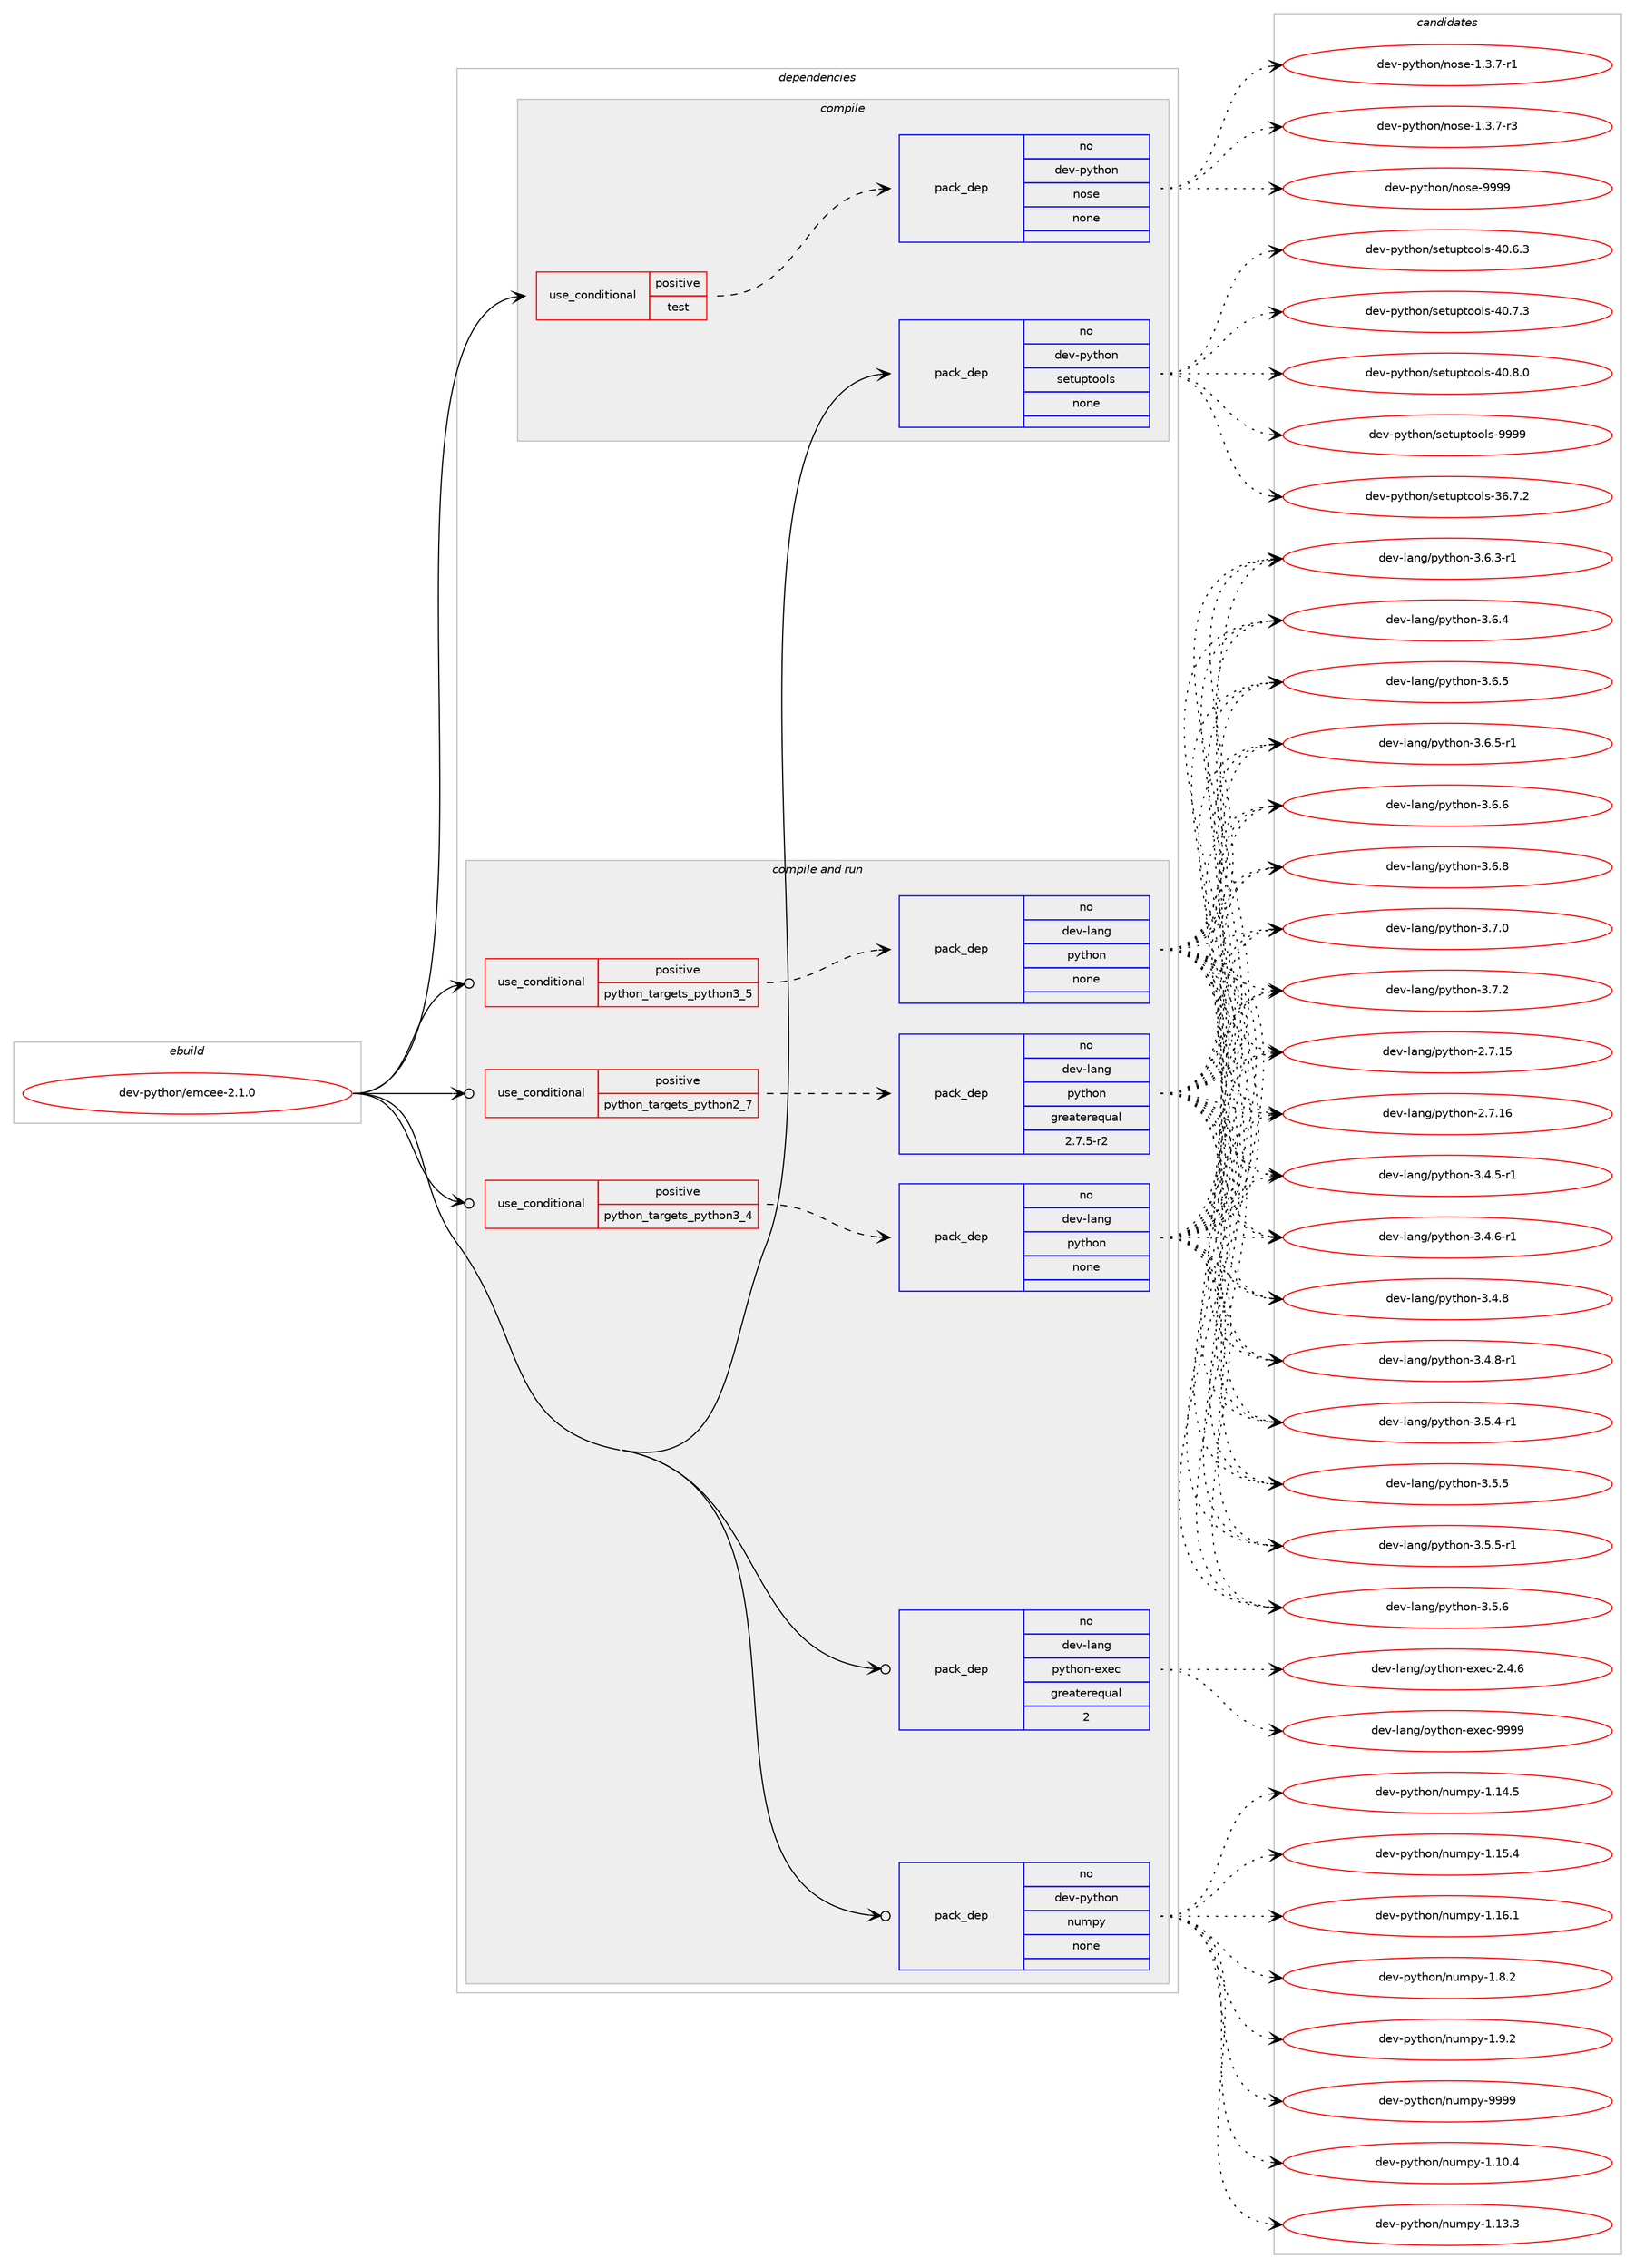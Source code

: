 digraph prolog {

# *************
# Graph options
# *************

newrank=true;
concentrate=true;
compound=true;
graph [rankdir=LR,fontname=Helvetica,fontsize=10,ranksep=1.5];#, ranksep=2.5, nodesep=0.2];
edge  [arrowhead=vee];
node  [fontname=Helvetica,fontsize=10];

# **********
# The ebuild
# **********

subgraph cluster_leftcol {
color=gray;
rank=same;
label=<<i>ebuild</i>>;
id [label="dev-python/emcee-2.1.0", color=red, width=4, href="../dev-python/emcee-2.1.0.svg"];
}

# ****************
# The dependencies
# ****************

subgraph cluster_midcol {
color=gray;
label=<<i>dependencies</i>>;
subgraph cluster_compile {
fillcolor="#eeeeee";
style=filled;
label=<<i>compile</i>>;
subgraph cond373867 {
dependency1407853 [label=<<TABLE BORDER="0" CELLBORDER="1" CELLSPACING="0" CELLPADDING="4"><TR><TD ROWSPAN="3" CELLPADDING="10">use_conditional</TD></TR><TR><TD>positive</TD></TR><TR><TD>test</TD></TR></TABLE>>, shape=none, color=red];
subgraph pack1010728 {
dependency1407854 [label=<<TABLE BORDER="0" CELLBORDER="1" CELLSPACING="0" CELLPADDING="4" WIDTH="220"><TR><TD ROWSPAN="6" CELLPADDING="30">pack_dep</TD></TR><TR><TD WIDTH="110">no</TD></TR><TR><TD>dev-python</TD></TR><TR><TD>nose</TD></TR><TR><TD>none</TD></TR><TR><TD></TD></TR></TABLE>>, shape=none, color=blue];
}
dependency1407853:e -> dependency1407854:w [weight=20,style="dashed",arrowhead="vee"];
}
id:e -> dependency1407853:w [weight=20,style="solid",arrowhead="vee"];
subgraph pack1010729 {
dependency1407855 [label=<<TABLE BORDER="0" CELLBORDER="1" CELLSPACING="0" CELLPADDING="4" WIDTH="220"><TR><TD ROWSPAN="6" CELLPADDING="30">pack_dep</TD></TR><TR><TD WIDTH="110">no</TD></TR><TR><TD>dev-python</TD></TR><TR><TD>setuptools</TD></TR><TR><TD>none</TD></TR><TR><TD></TD></TR></TABLE>>, shape=none, color=blue];
}
id:e -> dependency1407855:w [weight=20,style="solid",arrowhead="vee"];
}
subgraph cluster_compileandrun {
fillcolor="#eeeeee";
style=filled;
label=<<i>compile and run</i>>;
subgraph cond373868 {
dependency1407856 [label=<<TABLE BORDER="0" CELLBORDER="1" CELLSPACING="0" CELLPADDING="4"><TR><TD ROWSPAN="3" CELLPADDING="10">use_conditional</TD></TR><TR><TD>positive</TD></TR><TR><TD>python_targets_python2_7</TD></TR></TABLE>>, shape=none, color=red];
subgraph pack1010730 {
dependency1407857 [label=<<TABLE BORDER="0" CELLBORDER="1" CELLSPACING="0" CELLPADDING="4" WIDTH="220"><TR><TD ROWSPAN="6" CELLPADDING="30">pack_dep</TD></TR><TR><TD WIDTH="110">no</TD></TR><TR><TD>dev-lang</TD></TR><TR><TD>python</TD></TR><TR><TD>greaterequal</TD></TR><TR><TD>2.7.5-r2</TD></TR></TABLE>>, shape=none, color=blue];
}
dependency1407856:e -> dependency1407857:w [weight=20,style="dashed",arrowhead="vee"];
}
id:e -> dependency1407856:w [weight=20,style="solid",arrowhead="odotvee"];
subgraph cond373869 {
dependency1407858 [label=<<TABLE BORDER="0" CELLBORDER="1" CELLSPACING="0" CELLPADDING="4"><TR><TD ROWSPAN="3" CELLPADDING="10">use_conditional</TD></TR><TR><TD>positive</TD></TR><TR><TD>python_targets_python3_4</TD></TR></TABLE>>, shape=none, color=red];
subgraph pack1010731 {
dependency1407859 [label=<<TABLE BORDER="0" CELLBORDER="1" CELLSPACING="0" CELLPADDING="4" WIDTH="220"><TR><TD ROWSPAN="6" CELLPADDING="30">pack_dep</TD></TR><TR><TD WIDTH="110">no</TD></TR><TR><TD>dev-lang</TD></TR><TR><TD>python</TD></TR><TR><TD>none</TD></TR><TR><TD></TD></TR></TABLE>>, shape=none, color=blue];
}
dependency1407858:e -> dependency1407859:w [weight=20,style="dashed",arrowhead="vee"];
}
id:e -> dependency1407858:w [weight=20,style="solid",arrowhead="odotvee"];
subgraph cond373870 {
dependency1407860 [label=<<TABLE BORDER="0" CELLBORDER="1" CELLSPACING="0" CELLPADDING="4"><TR><TD ROWSPAN="3" CELLPADDING="10">use_conditional</TD></TR><TR><TD>positive</TD></TR><TR><TD>python_targets_python3_5</TD></TR></TABLE>>, shape=none, color=red];
subgraph pack1010732 {
dependency1407861 [label=<<TABLE BORDER="0" CELLBORDER="1" CELLSPACING="0" CELLPADDING="4" WIDTH="220"><TR><TD ROWSPAN="6" CELLPADDING="30">pack_dep</TD></TR><TR><TD WIDTH="110">no</TD></TR><TR><TD>dev-lang</TD></TR><TR><TD>python</TD></TR><TR><TD>none</TD></TR><TR><TD></TD></TR></TABLE>>, shape=none, color=blue];
}
dependency1407860:e -> dependency1407861:w [weight=20,style="dashed",arrowhead="vee"];
}
id:e -> dependency1407860:w [weight=20,style="solid",arrowhead="odotvee"];
subgraph pack1010733 {
dependency1407862 [label=<<TABLE BORDER="0" CELLBORDER="1" CELLSPACING="0" CELLPADDING="4" WIDTH="220"><TR><TD ROWSPAN="6" CELLPADDING="30">pack_dep</TD></TR><TR><TD WIDTH="110">no</TD></TR><TR><TD>dev-lang</TD></TR><TR><TD>python-exec</TD></TR><TR><TD>greaterequal</TD></TR><TR><TD>2</TD></TR></TABLE>>, shape=none, color=blue];
}
id:e -> dependency1407862:w [weight=20,style="solid",arrowhead="odotvee"];
subgraph pack1010734 {
dependency1407863 [label=<<TABLE BORDER="0" CELLBORDER="1" CELLSPACING="0" CELLPADDING="4" WIDTH="220"><TR><TD ROWSPAN="6" CELLPADDING="30">pack_dep</TD></TR><TR><TD WIDTH="110">no</TD></TR><TR><TD>dev-python</TD></TR><TR><TD>numpy</TD></TR><TR><TD>none</TD></TR><TR><TD></TD></TR></TABLE>>, shape=none, color=blue];
}
id:e -> dependency1407863:w [weight=20,style="solid",arrowhead="odotvee"];
}
subgraph cluster_run {
fillcolor="#eeeeee";
style=filled;
label=<<i>run</i>>;
}
}

# **************
# The candidates
# **************

subgraph cluster_choices {
rank=same;
color=gray;
label=<<i>candidates</i>>;

subgraph choice1010728 {
color=black;
nodesep=1;
choice10010111845112121116104111110471101111151014549465146554511449 [label="dev-python/nose-1.3.7-r1", color=red, width=4,href="../dev-python/nose-1.3.7-r1.svg"];
choice10010111845112121116104111110471101111151014549465146554511451 [label="dev-python/nose-1.3.7-r3", color=red, width=4,href="../dev-python/nose-1.3.7-r3.svg"];
choice10010111845112121116104111110471101111151014557575757 [label="dev-python/nose-9999", color=red, width=4,href="../dev-python/nose-9999.svg"];
dependency1407854:e -> choice10010111845112121116104111110471101111151014549465146554511449:w [style=dotted,weight="100"];
dependency1407854:e -> choice10010111845112121116104111110471101111151014549465146554511451:w [style=dotted,weight="100"];
dependency1407854:e -> choice10010111845112121116104111110471101111151014557575757:w [style=dotted,weight="100"];
}
subgraph choice1010729 {
color=black;
nodesep=1;
choice100101118451121211161041111104711510111611711211611111110811545515446554650 [label="dev-python/setuptools-36.7.2", color=red, width=4,href="../dev-python/setuptools-36.7.2.svg"];
choice100101118451121211161041111104711510111611711211611111110811545524846544651 [label="dev-python/setuptools-40.6.3", color=red, width=4,href="../dev-python/setuptools-40.6.3.svg"];
choice100101118451121211161041111104711510111611711211611111110811545524846554651 [label="dev-python/setuptools-40.7.3", color=red, width=4,href="../dev-python/setuptools-40.7.3.svg"];
choice100101118451121211161041111104711510111611711211611111110811545524846564648 [label="dev-python/setuptools-40.8.0", color=red, width=4,href="../dev-python/setuptools-40.8.0.svg"];
choice10010111845112121116104111110471151011161171121161111111081154557575757 [label="dev-python/setuptools-9999", color=red, width=4,href="../dev-python/setuptools-9999.svg"];
dependency1407855:e -> choice100101118451121211161041111104711510111611711211611111110811545515446554650:w [style=dotted,weight="100"];
dependency1407855:e -> choice100101118451121211161041111104711510111611711211611111110811545524846544651:w [style=dotted,weight="100"];
dependency1407855:e -> choice100101118451121211161041111104711510111611711211611111110811545524846554651:w [style=dotted,weight="100"];
dependency1407855:e -> choice100101118451121211161041111104711510111611711211611111110811545524846564648:w [style=dotted,weight="100"];
dependency1407855:e -> choice10010111845112121116104111110471151011161171121161111111081154557575757:w [style=dotted,weight="100"];
}
subgraph choice1010730 {
color=black;
nodesep=1;
choice10010111845108971101034711212111610411111045504655464953 [label="dev-lang/python-2.7.15", color=red, width=4,href="../dev-lang/python-2.7.15.svg"];
choice10010111845108971101034711212111610411111045504655464954 [label="dev-lang/python-2.7.16", color=red, width=4,href="../dev-lang/python-2.7.16.svg"];
choice1001011184510897110103471121211161041111104551465246534511449 [label="dev-lang/python-3.4.5-r1", color=red, width=4,href="../dev-lang/python-3.4.5-r1.svg"];
choice1001011184510897110103471121211161041111104551465246544511449 [label="dev-lang/python-3.4.6-r1", color=red, width=4,href="../dev-lang/python-3.4.6-r1.svg"];
choice100101118451089711010347112121116104111110455146524656 [label="dev-lang/python-3.4.8", color=red, width=4,href="../dev-lang/python-3.4.8.svg"];
choice1001011184510897110103471121211161041111104551465246564511449 [label="dev-lang/python-3.4.8-r1", color=red, width=4,href="../dev-lang/python-3.4.8-r1.svg"];
choice1001011184510897110103471121211161041111104551465346524511449 [label="dev-lang/python-3.5.4-r1", color=red, width=4,href="../dev-lang/python-3.5.4-r1.svg"];
choice100101118451089711010347112121116104111110455146534653 [label="dev-lang/python-3.5.5", color=red, width=4,href="../dev-lang/python-3.5.5.svg"];
choice1001011184510897110103471121211161041111104551465346534511449 [label="dev-lang/python-3.5.5-r1", color=red, width=4,href="../dev-lang/python-3.5.5-r1.svg"];
choice100101118451089711010347112121116104111110455146534654 [label="dev-lang/python-3.5.6", color=red, width=4,href="../dev-lang/python-3.5.6.svg"];
choice1001011184510897110103471121211161041111104551465446514511449 [label="dev-lang/python-3.6.3-r1", color=red, width=4,href="../dev-lang/python-3.6.3-r1.svg"];
choice100101118451089711010347112121116104111110455146544652 [label="dev-lang/python-3.6.4", color=red, width=4,href="../dev-lang/python-3.6.4.svg"];
choice100101118451089711010347112121116104111110455146544653 [label="dev-lang/python-3.6.5", color=red, width=4,href="../dev-lang/python-3.6.5.svg"];
choice1001011184510897110103471121211161041111104551465446534511449 [label="dev-lang/python-3.6.5-r1", color=red, width=4,href="../dev-lang/python-3.6.5-r1.svg"];
choice100101118451089711010347112121116104111110455146544654 [label="dev-lang/python-3.6.6", color=red, width=4,href="../dev-lang/python-3.6.6.svg"];
choice100101118451089711010347112121116104111110455146544656 [label="dev-lang/python-3.6.8", color=red, width=4,href="../dev-lang/python-3.6.8.svg"];
choice100101118451089711010347112121116104111110455146554648 [label="dev-lang/python-3.7.0", color=red, width=4,href="../dev-lang/python-3.7.0.svg"];
choice100101118451089711010347112121116104111110455146554650 [label="dev-lang/python-3.7.2", color=red, width=4,href="../dev-lang/python-3.7.2.svg"];
dependency1407857:e -> choice10010111845108971101034711212111610411111045504655464953:w [style=dotted,weight="100"];
dependency1407857:e -> choice10010111845108971101034711212111610411111045504655464954:w [style=dotted,weight="100"];
dependency1407857:e -> choice1001011184510897110103471121211161041111104551465246534511449:w [style=dotted,weight="100"];
dependency1407857:e -> choice1001011184510897110103471121211161041111104551465246544511449:w [style=dotted,weight="100"];
dependency1407857:e -> choice100101118451089711010347112121116104111110455146524656:w [style=dotted,weight="100"];
dependency1407857:e -> choice1001011184510897110103471121211161041111104551465246564511449:w [style=dotted,weight="100"];
dependency1407857:e -> choice1001011184510897110103471121211161041111104551465346524511449:w [style=dotted,weight="100"];
dependency1407857:e -> choice100101118451089711010347112121116104111110455146534653:w [style=dotted,weight="100"];
dependency1407857:e -> choice1001011184510897110103471121211161041111104551465346534511449:w [style=dotted,weight="100"];
dependency1407857:e -> choice100101118451089711010347112121116104111110455146534654:w [style=dotted,weight="100"];
dependency1407857:e -> choice1001011184510897110103471121211161041111104551465446514511449:w [style=dotted,weight="100"];
dependency1407857:e -> choice100101118451089711010347112121116104111110455146544652:w [style=dotted,weight="100"];
dependency1407857:e -> choice100101118451089711010347112121116104111110455146544653:w [style=dotted,weight="100"];
dependency1407857:e -> choice1001011184510897110103471121211161041111104551465446534511449:w [style=dotted,weight="100"];
dependency1407857:e -> choice100101118451089711010347112121116104111110455146544654:w [style=dotted,weight="100"];
dependency1407857:e -> choice100101118451089711010347112121116104111110455146544656:w [style=dotted,weight="100"];
dependency1407857:e -> choice100101118451089711010347112121116104111110455146554648:w [style=dotted,weight="100"];
dependency1407857:e -> choice100101118451089711010347112121116104111110455146554650:w [style=dotted,weight="100"];
}
subgraph choice1010731 {
color=black;
nodesep=1;
choice10010111845108971101034711212111610411111045504655464953 [label="dev-lang/python-2.7.15", color=red, width=4,href="../dev-lang/python-2.7.15.svg"];
choice10010111845108971101034711212111610411111045504655464954 [label="dev-lang/python-2.7.16", color=red, width=4,href="../dev-lang/python-2.7.16.svg"];
choice1001011184510897110103471121211161041111104551465246534511449 [label="dev-lang/python-3.4.5-r1", color=red, width=4,href="../dev-lang/python-3.4.5-r1.svg"];
choice1001011184510897110103471121211161041111104551465246544511449 [label="dev-lang/python-3.4.6-r1", color=red, width=4,href="../dev-lang/python-3.4.6-r1.svg"];
choice100101118451089711010347112121116104111110455146524656 [label="dev-lang/python-3.4.8", color=red, width=4,href="../dev-lang/python-3.4.8.svg"];
choice1001011184510897110103471121211161041111104551465246564511449 [label="dev-lang/python-3.4.8-r1", color=red, width=4,href="../dev-lang/python-3.4.8-r1.svg"];
choice1001011184510897110103471121211161041111104551465346524511449 [label="dev-lang/python-3.5.4-r1", color=red, width=4,href="../dev-lang/python-3.5.4-r1.svg"];
choice100101118451089711010347112121116104111110455146534653 [label="dev-lang/python-3.5.5", color=red, width=4,href="../dev-lang/python-3.5.5.svg"];
choice1001011184510897110103471121211161041111104551465346534511449 [label="dev-lang/python-3.5.5-r1", color=red, width=4,href="../dev-lang/python-3.5.5-r1.svg"];
choice100101118451089711010347112121116104111110455146534654 [label="dev-lang/python-3.5.6", color=red, width=4,href="../dev-lang/python-3.5.6.svg"];
choice1001011184510897110103471121211161041111104551465446514511449 [label="dev-lang/python-3.6.3-r1", color=red, width=4,href="../dev-lang/python-3.6.3-r1.svg"];
choice100101118451089711010347112121116104111110455146544652 [label="dev-lang/python-3.6.4", color=red, width=4,href="../dev-lang/python-3.6.4.svg"];
choice100101118451089711010347112121116104111110455146544653 [label="dev-lang/python-3.6.5", color=red, width=4,href="../dev-lang/python-3.6.5.svg"];
choice1001011184510897110103471121211161041111104551465446534511449 [label="dev-lang/python-3.6.5-r1", color=red, width=4,href="../dev-lang/python-3.6.5-r1.svg"];
choice100101118451089711010347112121116104111110455146544654 [label="dev-lang/python-3.6.6", color=red, width=4,href="../dev-lang/python-3.6.6.svg"];
choice100101118451089711010347112121116104111110455146544656 [label="dev-lang/python-3.6.8", color=red, width=4,href="../dev-lang/python-3.6.8.svg"];
choice100101118451089711010347112121116104111110455146554648 [label="dev-lang/python-3.7.0", color=red, width=4,href="../dev-lang/python-3.7.0.svg"];
choice100101118451089711010347112121116104111110455146554650 [label="dev-lang/python-3.7.2", color=red, width=4,href="../dev-lang/python-3.7.2.svg"];
dependency1407859:e -> choice10010111845108971101034711212111610411111045504655464953:w [style=dotted,weight="100"];
dependency1407859:e -> choice10010111845108971101034711212111610411111045504655464954:w [style=dotted,weight="100"];
dependency1407859:e -> choice1001011184510897110103471121211161041111104551465246534511449:w [style=dotted,weight="100"];
dependency1407859:e -> choice1001011184510897110103471121211161041111104551465246544511449:w [style=dotted,weight="100"];
dependency1407859:e -> choice100101118451089711010347112121116104111110455146524656:w [style=dotted,weight="100"];
dependency1407859:e -> choice1001011184510897110103471121211161041111104551465246564511449:w [style=dotted,weight="100"];
dependency1407859:e -> choice1001011184510897110103471121211161041111104551465346524511449:w [style=dotted,weight="100"];
dependency1407859:e -> choice100101118451089711010347112121116104111110455146534653:w [style=dotted,weight="100"];
dependency1407859:e -> choice1001011184510897110103471121211161041111104551465346534511449:w [style=dotted,weight="100"];
dependency1407859:e -> choice100101118451089711010347112121116104111110455146534654:w [style=dotted,weight="100"];
dependency1407859:e -> choice1001011184510897110103471121211161041111104551465446514511449:w [style=dotted,weight="100"];
dependency1407859:e -> choice100101118451089711010347112121116104111110455146544652:w [style=dotted,weight="100"];
dependency1407859:e -> choice100101118451089711010347112121116104111110455146544653:w [style=dotted,weight="100"];
dependency1407859:e -> choice1001011184510897110103471121211161041111104551465446534511449:w [style=dotted,weight="100"];
dependency1407859:e -> choice100101118451089711010347112121116104111110455146544654:w [style=dotted,weight="100"];
dependency1407859:e -> choice100101118451089711010347112121116104111110455146544656:w [style=dotted,weight="100"];
dependency1407859:e -> choice100101118451089711010347112121116104111110455146554648:w [style=dotted,weight="100"];
dependency1407859:e -> choice100101118451089711010347112121116104111110455146554650:w [style=dotted,weight="100"];
}
subgraph choice1010732 {
color=black;
nodesep=1;
choice10010111845108971101034711212111610411111045504655464953 [label="dev-lang/python-2.7.15", color=red, width=4,href="../dev-lang/python-2.7.15.svg"];
choice10010111845108971101034711212111610411111045504655464954 [label="dev-lang/python-2.7.16", color=red, width=4,href="../dev-lang/python-2.7.16.svg"];
choice1001011184510897110103471121211161041111104551465246534511449 [label="dev-lang/python-3.4.5-r1", color=red, width=4,href="../dev-lang/python-3.4.5-r1.svg"];
choice1001011184510897110103471121211161041111104551465246544511449 [label="dev-lang/python-3.4.6-r1", color=red, width=4,href="../dev-lang/python-3.4.6-r1.svg"];
choice100101118451089711010347112121116104111110455146524656 [label="dev-lang/python-3.4.8", color=red, width=4,href="../dev-lang/python-3.4.8.svg"];
choice1001011184510897110103471121211161041111104551465246564511449 [label="dev-lang/python-3.4.8-r1", color=red, width=4,href="../dev-lang/python-3.4.8-r1.svg"];
choice1001011184510897110103471121211161041111104551465346524511449 [label="dev-lang/python-3.5.4-r1", color=red, width=4,href="../dev-lang/python-3.5.4-r1.svg"];
choice100101118451089711010347112121116104111110455146534653 [label="dev-lang/python-3.5.5", color=red, width=4,href="../dev-lang/python-3.5.5.svg"];
choice1001011184510897110103471121211161041111104551465346534511449 [label="dev-lang/python-3.5.5-r1", color=red, width=4,href="../dev-lang/python-3.5.5-r1.svg"];
choice100101118451089711010347112121116104111110455146534654 [label="dev-lang/python-3.5.6", color=red, width=4,href="../dev-lang/python-3.5.6.svg"];
choice1001011184510897110103471121211161041111104551465446514511449 [label="dev-lang/python-3.6.3-r1", color=red, width=4,href="../dev-lang/python-3.6.3-r1.svg"];
choice100101118451089711010347112121116104111110455146544652 [label="dev-lang/python-3.6.4", color=red, width=4,href="../dev-lang/python-3.6.4.svg"];
choice100101118451089711010347112121116104111110455146544653 [label="dev-lang/python-3.6.5", color=red, width=4,href="../dev-lang/python-3.6.5.svg"];
choice1001011184510897110103471121211161041111104551465446534511449 [label="dev-lang/python-3.6.5-r1", color=red, width=4,href="../dev-lang/python-3.6.5-r1.svg"];
choice100101118451089711010347112121116104111110455146544654 [label="dev-lang/python-3.6.6", color=red, width=4,href="../dev-lang/python-3.6.6.svg"];
choice100101118451089711010347112121116104111110455146544656 [label="dev-lang/python-3.6.8", color=red, width=4,href="../dev-lang/python-3.6.8.svg"];
choice100101118451089711010347112121116104111110455146554648 [label="dev-lang/python-3.7.0", color=red, width=4,href="../dev-lang/python-3.7.0.svg"];
choice100101118451089711010347112121116104111110455146554650 [label="dev-lang/python-3.7.2", color=red, width=4,href="../dev-lang/python-3.7.2.svg"];
dependency1407861:e -> choice10010111845108971101034711212111610411111045504655464953:w [style=dotted,weight="100"];
dependency1407861:e -> choice10010111845108971101034711212111610411111045504655464954:w [style=dotted,weight="100"];
dependency1407861:e -> choice1001011184510897110103471121211161041111104551465246534511449:w [style=dotted,weight="100"];
dependency1407861:e -> choice1001011184510897110103471121211161041111104551465246544511449:w [style=dotted,weight="100"];
dependency1407861:e -> choice100101118451089711010347112121116104111110455146524656:w [style=dotted,weight="100"];
dependency1407861:e -> choice1001011184510897110103471121211161041111104551465246564511449:w [style=dotted,weight="100"];
dependency1407861:e -> choice1001011184510897110103471121211161041111104551465346524511449:w [style=dotted,weight="100"];
dependency1407861:e -> choice100101118451089711010347112121116104111110455146534653:w [style=dotted,weight="100"];
dependency1407861:e -> choice1001011184510897110103471121211161041111104551465346534511449:w [style=dotted,weight="100"];
dependency1407861:e -> choice100101118451089711010347112121116104111110455146534654:w [style=dotted,weight="100"];
dependency1407861:e -> choice1001011184510897110103471121211161041111104551465446514511449:w [style=dotted,weight="100"];
dependency1407861:e -> choice100101118451089711010347112121116104111110455146544652:w [style=dotted,weight="100"];
dependency1407861:e -> choice100101118451089711010347112121116104111110455146544653:w [style=dotted,weight="100"];
dependency1407861:e -> choice1001011184510897110103471121211161041111104551465446534511449:w [style=dotted,weight="100"];
dependency1407861:e -> choice100101118451089711010347112121116104111110455146544654:w [style=dotted,weight="100"];
dependency1407861:e -> choice100101118451089711010347112121116104111110455146544656:w [style=dotted,weight="100"];
dependency1407861:e -> choice100101118451089711010347112121116104111110455146554648:w [style=dotted,weight="100"];
dependency1407861:e -> choice100101118451089711010347112121116104111110455146554650:w [style=dotted,weight="100"];
}
subgraph choice1010733 {
color=black;
nodesep=1;
choice1001011184510897110103471121211161041111104510112010199455046524654 [label="dev-lang/python-exec-2.4.6", color=red, width=4,href="../dev-lang/python-exec-2.4.6.svg"];
choice10010111845108971101034711212111610411111045101120101994557575757 [label="dev-lang/python-exec-9999", color=red, width=4,href="../dev-lang/python-exec-9999.svg"];
dependency1407862:e -> choice1001011184510897110103471121211161041111104510112010199455046524654:w [style=dotted,weight="100"];
dependency1407862:e -> choice10010111845108971101034711212111610411111045101120101994557575757:w [style=dotted,weight="100"];
}
subgraph choice1010734 {
color=black;
nodesep=1;
choice100101118451121211161041111104711011710911212145494649484652 [label="dev-python/numpy-1.10.4", color=red, width=4,href="../dev-python/numpy-1.10.4.svg"];
choice100101118451121211161041111104711011710911212145494649514651 [label="dev-python/numpy-1.13.3", color=red, width=4,href="../dev-python/numpy-1.13.3.svg"];
choice100101118451121211161041111104711011710911212145494649524653 [label="dev-python/numpy-1.14.5", color=red, width=4,href="../dev-python/numpy-1.14.5.svg"];
choice100101118451121211161041111104711011710911212145494649534652 [label="dev-python/numpy-1.15.4", color=red, width=4,href="../dev-python/numpy-1.15.4.svg"];
choice100101118451121211161041111104711011710911212145494649544649 [label="dev-python/numpy-1.16.1", color=red, width=4,href="../dev-python/numpy-1.16.1.svg"];
choice1001011184511212111610411111047110117109112121454946564650 [label="dev-python/numpy-1.8.2", color=red, width=4,href="../dev-python/numpy-1.8.2.svg"];
choice1001011184511212111610411111047110117109112121454946574650 [label="dev-python/numpy-1.9.2", color=red, width=4,href="../dev-python/numpy-1.9.2.svg"];
choice10010111845112121116104111110471101171091121214557575757 [label="dev-python/numpy-9999", color=red, width=4,href="../dev-python/numpy-9999.svg"];
dependency1407863:e -> choice100101118451121211161041111104711011710911212145494649484652:w [style=dotted,weight="100"];
dependency1407863:e -> choice100101118451121211161041111104711011710911212145494649514651:w [style=dotted,weight="100"];
dependency1407863:e -> choice100101118451121211161041111104711011710911212145494649524653:w [style=dotted,weight="100"];
dependency1407863:e -> choice100101118451121211161041111104711011710911212145494649534652:w [style=dotted,weight="100"];
dependency1407863:e -> choice100101118451121211161041111104711011710911212145494649544649:w [style=dotted,weight="100"];
dependency1407863:e -> choice1001011184511212111610411111047110117109112121454946564650:w [style=dotted,weight="100"];
dependency1407863:e -> choice1001011184511212111610411111047110117109112121454946574650:w [style=dotted,weight="100"];
dependency1407863:e -> choice10010111845112121116104111110471101171091121214557575757:w [style=dotted,weight="100"];
}
}

}
